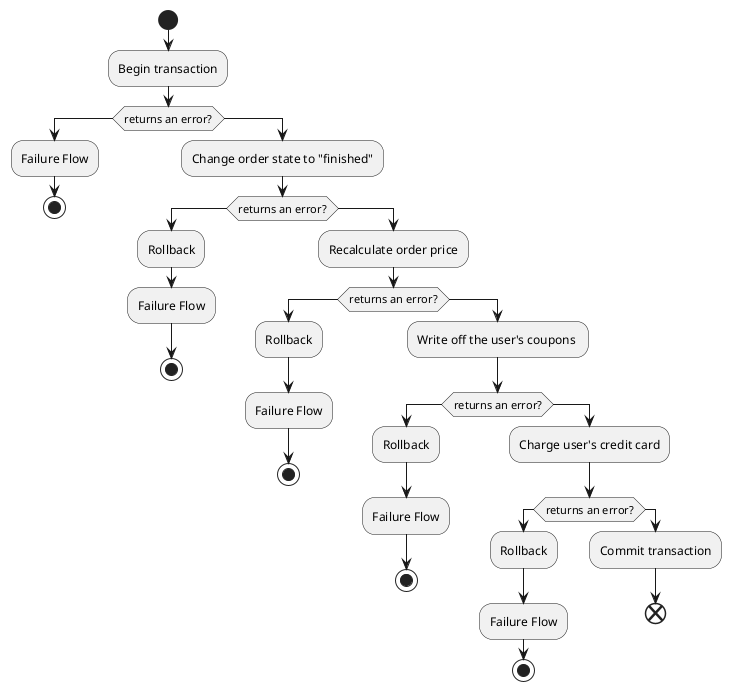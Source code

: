 @startuml Finish Order flow
start 
:Begin transaction;

if (returns an error?) then
 :Failure Flow;
 stop
else
    :Change order state to "finished";
        if (returns an error?) then
            :Rollback; 
            :Failure Flow;
            stop
        else
            :Recalculate order price;
             if (returns an error?) then
                :Rollback;
                :Failure Flow;
                stop
             else
                :Write off the user's coupons ;
                if (returns an error?) then
                    :Rollback;
                    :Failure Flow;
                    stop
                else
                    :Charge user's credit card;
                    if (returns an error?) then
                        :Rollback;
                        :Failure Flow;
                        stop
                    else
                        :Commit transaction;
                        end
                    endif
                endif
             endif
        endif
endif
@enduml


@startuml Diagram of packages
(*) -right-> "A"
-right-> "B"
-right-> "C"
-right-> "D"
@enduml

@startuml Left example
- buildUserFromRequest
- validateUser
- createUser
- createCustomer
- sendNotification
@enduml

@startuml Right example
- buildUserFromRequest
- validateUser
- findUserByID
- updateUser
- updateCustomer
- sendNotification
@enduml


@startuml Business Logic
cloud BusinessLogic {
    component ComponentA {
        card step1
        card step2
    }

    component ComponentB {
        card step3
        card step4
    }
}
@endml